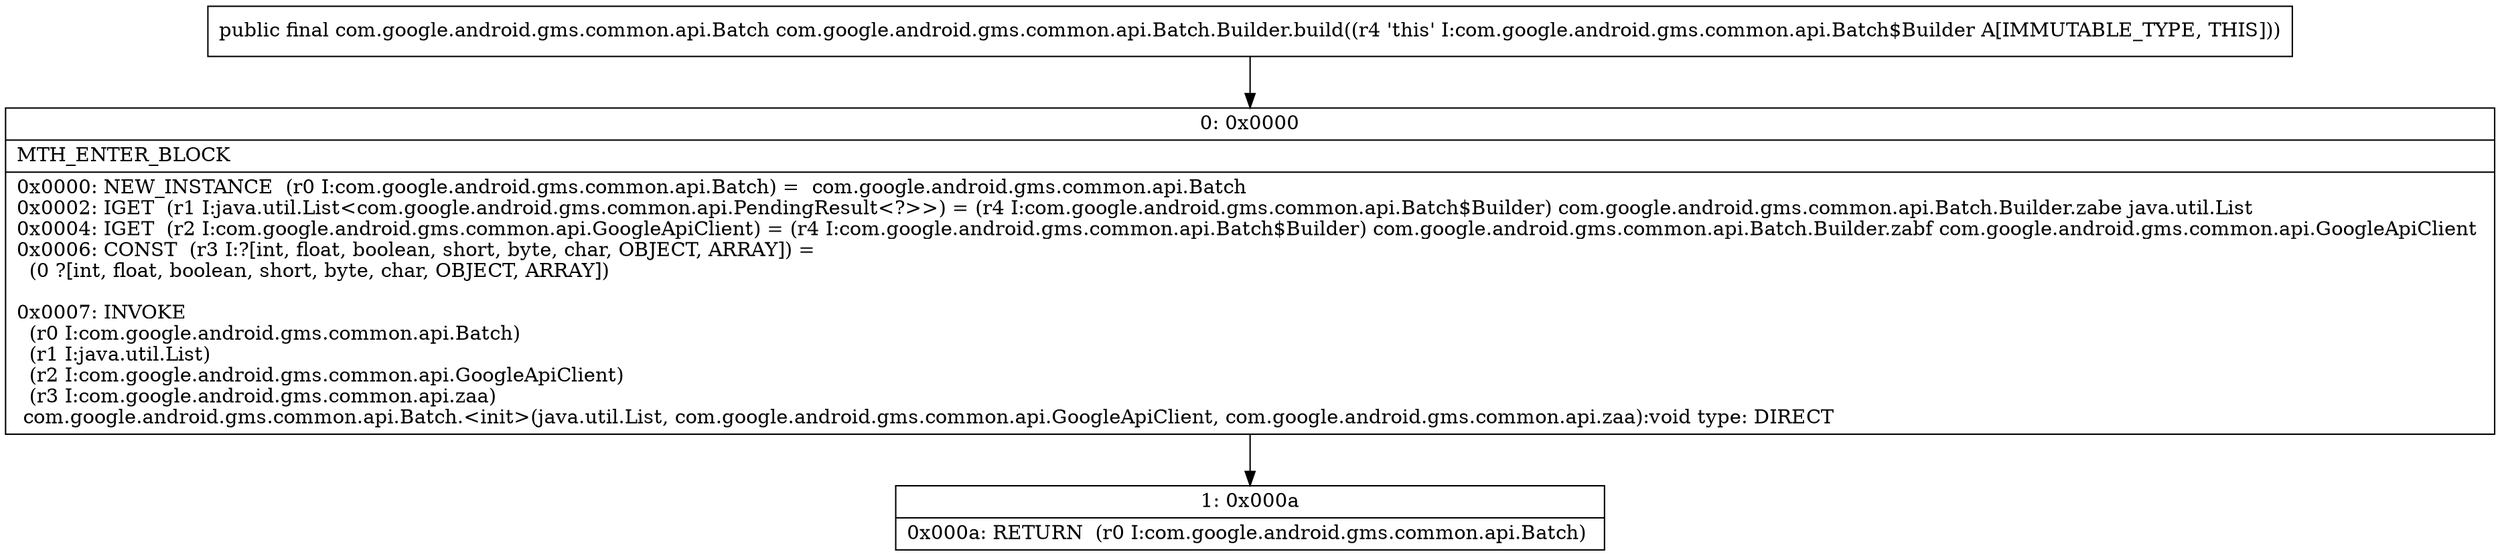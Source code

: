 digraph "CFG forcom.google.android.gms.common.api.Batch.Builder.build()Lcom\/google\/android\/gms\/common\/api\/Batch;" {
Node_0 [shape=record,label="{0\:\ 0x0000|MTH_ENTER_BLOCK\l|0x0000: NEW_INSTANCE  (r0 I:com.google.android.gms.common.api.Batch) =  com.google.android.gms.common.api.Batch \l0x0002: IGET  (r1 I:java.util.List\<com.google.android.gms.common.api.PendingResult\<?\>\>) = (r4 I:com.google.android.gms.common.api.Batch$Builder) com.google.android.gms.common.api.Batch.Builder.zabe java.util.List \l0x0004: IGET  (r2 I:com.google.android.gms.common.api.GoogleApiClient) = (r4 I:com.google.android.gms.common.api.Batch$Builder) com.google.android.gms.common.api.Batch.Builder.zabf com.google.android.gms.common.api.GoogleApiClient \l0x0006: CONST  (r3 I:?[int, float, boolean, short, byte, char, OBJECT, ARRAY]) = \l  (0 ?[int, float, boolean, short, byte, char, OBJECT, ARRAY])\l \l0x0007: INVOKE  \l  (r0 I:com.google.android.gms.common.api.Batch)\l  (r1 I:java.util.List)\l  (r2 I:com.google.android.gms.common.api.GoogleApiClient)\l  (r3 I:com.google.android.gms.common.api.zaa)\l com.google.android.gms.common.api.Batch.\<init\>(java.util.List, com.google.android.gms.common.api.GoogleApiClient, com.google.android.gms.common.api.zaa):void type: DIRECT \l}"];
Node_1 [shape=record,label="{1\:\ 0x000a|0x000a: RETURN  (r0 I:com.google.android.gms.common.api.Batch) \l}"];
MethodNode[shape=record,label="{public final com.google.android.gms.common.api.Batch com.google.android.gms.common.api.Batch.Builder.build((r4 'this' I:com.google.android.gms.common.api.Batch$Builder A[IMMUTABLE_TYPE, THIS])) }"];
MethodNode -> Node_0;
Node_0 -> Node_1;
}

